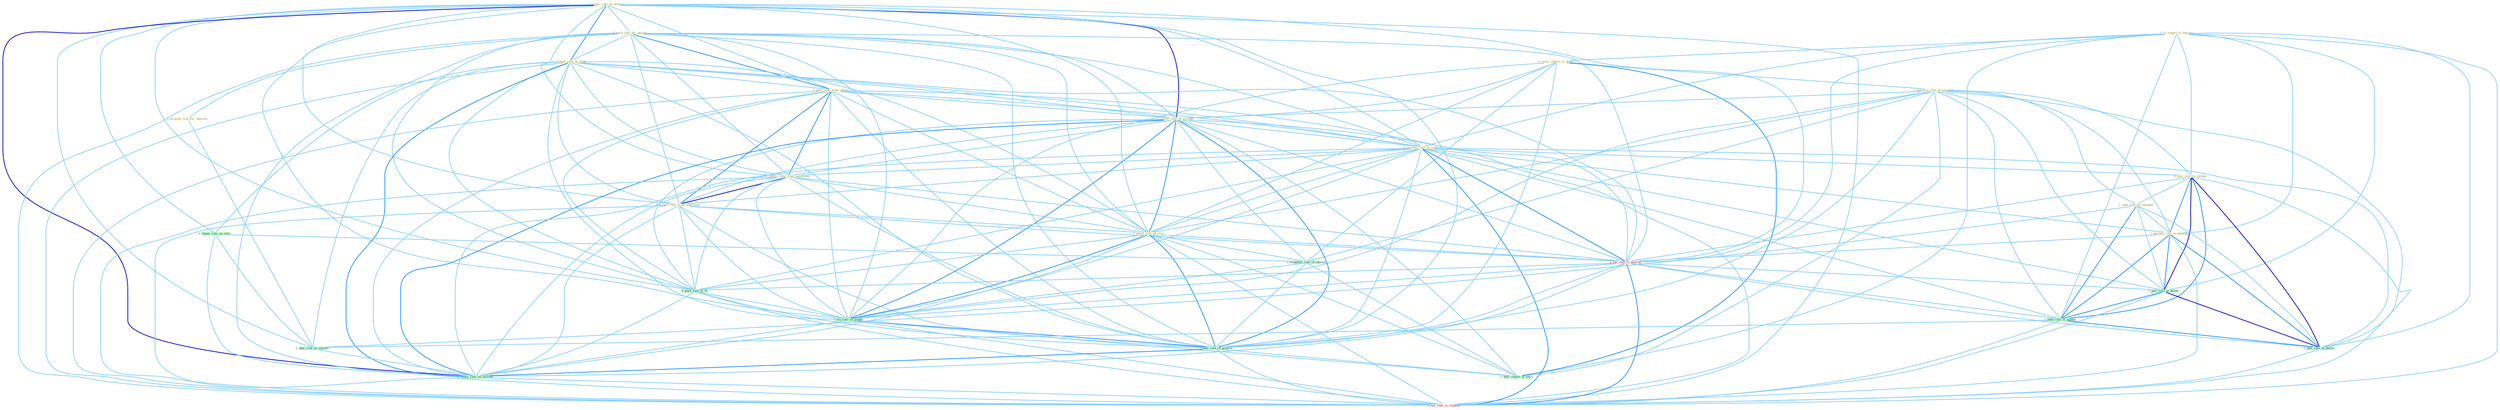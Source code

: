 Graph G{ 
    node
    [shape=polygon,style=filled,width=.5,height=.06,color="#BDFCC9",fixedsize=true,fontsize=4,
    fontcolor="#2f4f4f"];
    {node
    [color="#ffffe0", fontcolor="#8b7d6b"] "1_lower_rate_on_million " "1_is_report_in_bureau " "0_earn_rate_for_period " "1_were_report_of_death " "1_downsiz_role_of_parastat " "1_reckon_rate_on_bond " "0_earn_rate_from_agenc " "1_lower_rate_of_million " "0_increas_rate_in_coupl " "0_receiv_rate_from_entitynam " "0_plai_role_in_collaps " "1_take_role_at_compani " "1_hamper_role_in_attempt " "0_expect_rate_from_entitynam " "1_affect_rate_of_issu " "1_present_risk_for_investor "}
{node [color="#fff0f5", fontcolor="#b22222"] "0_pai_rate_in_quarter " "0_eas_rate_in_respons "}
edge [color="#B0E2FF"];

	"1_lower_rate_on_million " -- "0_earn_rate_for_period " [w="1", color="#87cefa" ];
	"1_lower_rate_on_million " -- "1_reckon_rate_on_bond " [w="2", color="#1e90ff" , len=0.8];
	"1_lower_rate_on_million " -- "0_earn_rate_from_agenc " [w="1", color="#87cefa" ];
	"1_lower_rate_on_million " -- "1_lower_rate_of_million " [w="3", color="#0000cd" , len=0.6];
	"1_lower_rate_on_million " -- "0_increas_rate_in_coupl " [w="1", color="#87cefa" ];
	"1_lower_rate_on_million " -- "0_receiv_rate_from_entitynam " [w="1", color="#87cefa" ];
	"1_lower_rate_on_million " -- "0_expect_rate_from_entitynam " [w="1", color="#87cefa" ];
	"1_lower_rate_on_million " -- "1_affect_rate_of_issu " [w="1", color="#87cefa" ];
	"1_lower_rate_on_million " -- "1_impos_rule_on_state " [w="1", color="#87cefa" ];
	"1_lower_rate_on_million " -- "0_pai_rate_in_quarter " [w="1", color="#87cefa" ];
	"1_lower_rate_on_million " -- "0_push_rate_to_% " [w="1", color="#87cefa" ];
	"1_lower_rate_on_million " -- "1_take_risk_on_outcom " [w="1", color="#87cefa" ];
	"1_lower_rate_on_million " -- "1_wa_rate_of_month " [w="1", color="#87cefa" ];
	"1_lower_rate_on_million " -- "1_reduc_rate_of_growth " [w="1", color="#87cefa" ];
	"1_lower_rate_on_million " -- "1_reduc_rate_on_million " [w="3", color="#0000cd" , len=0.6];
	"1_lower_rate_on_million " -- "0_eas_rate_in_respons " [w="1", color="#87cefa" ];
	"1_is_report_in_bureau " -- "1_were_report_of_death " [w="1", color="#87cefa" ];
	"1_is_report_in_bureau " -- "0_increas_rate_in_coupl " [w="1", color="#87cefa" ];
	"1_is_report_in_bureau " -- "0_plai_role_in_collaps " [w="1", color="#87cefa" ];
	"1_is_report_in_bureau " -- "1_hamper_role_in_attempt " [w="1", color="#87cefa" ];
	"1_is_report_in_bureau " -- "0_pai_rate_in_quarter " [w="1", color="#87cefa" ];
	"1_is_report_in_bureau " -- "1_plai_role_in_decad " [w="1", color="#87cefa" ];
	"1_is_report_in_bureau " -- "1_take_role_in_manag " [w="1", color="#87cefa" ];
	"1_is_report_in_bureau " -- "1_plai_role_in_declin " [w="1", color="#87cefa" ];
	"1_is_report_in_bureau " -- "1_hurt_report_of_earn " [w="1", color="#87cefa" ];
	"1_is_report_in_bureau " -- "0_eas_rate_in_respons " [w="1", color="#87cefa" ];
	"0_earn_rate_for_period " -- "1_reckon_rate_on_bond " [w="1", color="#87cefa" ];
	"0_earn_rate_for_period " -- "0_earn_rate_from_agenc " [w="2", color="#1e90ff" , len=0.8];
	"0_earn_rate_for_period " -- "1_lower_rate_of_million " [w="1", color="#87cefa" ];
	"0_earn_rate_for_period " -- "0_increas_rate_in_coupl " [w="1", color="#87cefa" ];
	"0_earn_rate_for_period " -- "0_receiv_rate_from_entitynam " [w="1", color="#87cefa" ];
	"0_earn_rate_for_period " -- "0_expect_rate_from_entitynam " [w="1", color="#87cefa" ];
	"0_earn_rate_for_period " -- "1_affect_rate_of_issu " [w="1", color="#87cefa" ];
	"0_earn_rate_for_period " -- "1_present_risk_for_investor " [w="1", color="#87cefa" ];
	"0_earn_rate_for_period " -- "0_pai_rate_in_quarter " [w="1", color="#87cefa" ];
	"0_earn_rate_for_period " -- "0_push_rate_to_% " [w="1", color="#87cefa" ];
	"0_earn_rate_for_period " -- "1_wa_rate_of_month " [w="1", color="#87cefa" ];
	"0_earn_rate_for_period " -- "1_reduc_rate_of_growth " [w="1", color="#87cefa" ];
	"0_earn_rate_for_period " -- "1_reduc_rate_on_million " [w="1", color="#87cefa" ];
	"0_earn_rate_for_period " -- "0_eas_rate_in_respons " [w="1", color="#87cefa" ];
	"1_were_report_of_death " -- "1_downsiz_role_of_parastat " [w="1", color="#87cefa" ];
	"1_were_report_of_death " -- "1_lower_rate_of_million " [w="1", color="#87cefa" ];
	"1_were_report_of_death " -- "1_affect_rate_of_issu " [w="1", color="#87cefa" ];
	"1_were_report_of_death " -- "1_establish_rule_of_immun " [w="1", color="#87cefa" ];
	"1_were_report_of_death " -- "1_wa_rate_of_month " [w="1", color="#87cefa" ];
	"1_were_report_of_death " -- "1_reduc_rate_of_growth " [w="1", color="#87cefa" ];
	"1_were_report_of_death " -- "1_hurt_report_of_earn " [w="2", color="#1e90ff" , len=0.8];
	"1_downsiz_role_of_parastat " -- "1_lower_rate_of_million " [w="1", color="#87cefa" ];
	"1_downsiz_role_of_parastat " -- "0_plai_role_in_collaps " [w="1", color="#87cefa" ];
	"1_downsiz_role_of_parastat " -- "1_take_role_at_compani " [w="1", color="#87cefa" ];
	"1_downsiz_role_of_parastat " -- "1_hamper_role_in_attempt " [w="1", color="#87cefa" ];
	"1_downsiz_role_of_parastat " -- "1_affect_rate_of_issu " [w="1", color="#87cefa" ];
	"1_downsiz_role_of_parastat " -- "1_plai_role_in_decad " [w="1", color="#87cefa" ];
	"1_downsiz_role_of_parastat " -- "1_take_role_in_manag " [w="1", color="#87cefa" ];
	"1_downsiz_role_of_parastat " -- "1_establish_rule_of_immun " [w="1", color="#87cefa" ];
	"1_downsiz_role_of_parastat " -- "1_plai_role_in_declin " [w="1", color="#87cefa" ];
	"1_downsiz_role_of_parastat " -- "1_wa_rate_of_month " [w="1", color="#87cefa" ];
	"1_downsiz_role_of_parastat " -- "1_reduc_rate_of_growth " [w="1", color="#87cefa" ];
	"1_downsiz_role_of_parastat " -- "1_hurt_report_of_earn " [w="1", color="#87cefa" ];
	"1_reckon_rate_on_bond " -- "0_earn_rate_from_agenc " [w="1", color="#87cefa" ];
	"1_reckon_rate_on_bond " -- "1_lower_rate_of_million " [w="1", color="#87cefa" ];
	"1_reckon_rate_on_bond " -- "0_increas_rate_in_coupl " [w="1", color="#87cefa" ];
	"1_reckon_rate_on_bond " -- "0_receiv_rate_from_entitynam " [w="1", color="#87cefa" ];
	"1_reckon_rate_on_bond " -- "0_expect_rate_from_entitynam " [w="1", color="#87cefa" ];
	"1_reckon_rate_on_bond " -- "1_affect_rate_of_issu " [w="1", color="#87cefa" ];
	"1_reckon_rate_on_bond " -- "1_impos_rule_on_state " [w="1", color="#87cefa" ];
	"1_reckon_rate_on_bond " -- "0_pai_rate_in_quarter " [w="1", color="#87cefa" ];
	"1_reckon_rate_on_bond " -- "0_push_rate_to_% " [w="1", color="#87cefa" ];
	"1_reckon_rate_on_bond " -- "1_take_risk_on_outcom " [w="1", color="#87cefa" ];
	"1_reckon_rate_on_bond " -- "1_wa_rate_of_month " [w="1", color="#87cefa" ];
	"1_reckon_rate_on_bond " -- "1_reduc_rate_of_growth " [w="1", color="#87cefa" ];
	"1_reckon_rate_on_bond " -- "1_reduc_rate_on_million " [w="2", color="#1e90ff" , len=0.8];
	"1_reckon_rate_on_bond " -- "0_eas_rate_in_respons " [w="1", color="#87cefa" ];
	"0_earn_rate_from_agenc " -- "1_lower_rate_of_million " [w="1", color="#87cefa" ];
	"0_earn_rate_from_agenc " -- "0_increas_rate_in_coupl " [w="1", color="#87cefa" ];
	"0_earn_rate_from_agenc " -- "0_receiv_rate_from_entitynam " [w="2", color="#1e90ff" , len=0.8];
	"0_earn_rate_from_agenc " -- "0_expect_rate_from_entitynam " [w="2", color="#1e90ff" , len=0.8];
	"0_earn_rate_from_agenc " -- "1_affect_rate_of_issu " [w="1", color="#87cefa" ];
	"0_earn_rate_from_agenc " -- "0_pai_rate_in_quarter " [w="1", color="#87cefa" ];
	"0_earn_rate_from_agenc " -- "0_push_rate_to_% " [w="1", color="#87cefa" ];
	"0_earn_rate_from_agenc " -- "1_wa_rate_of_month " [w="1", color="#87cefa" ];
	"0_earn_rate_from_agenc " -- "1_reduc_rate_of_growth " [w="1", color="#87cefa" ];
	"0_earn_rate_from_agenc " -- "1_reduc_rate_on_million " [w="1", color="#87cefa" ];
	"0_earn_rate_from_agenc " -- "0_eas_rate_in_respons " [w="1", color="#87cefa" ];
	"1_lower_rate_of_million " -- "0_increas_rate_in_coupl " [w="1", color="#87cefa" ];
	"1_lower_rate_of_million " -- "0_receiv_rate_from_entitynam " [w="1", color="#87cefa" ];
	"1_lower_rate_of_million " -- "0_expect_rate_from_entitynam " [w="1", color="#87cefa" ];
	"1_lower_rate_of_million " -- "1_affect_rate_of_issu " [w="2", color="#1e90ff" , len=0.8];
	"1_lower_rate_of_million " -- "0_pai_rate_in_quarter " [w="1", color="#87cefa" ];
	"1_lower_rate_of_million " -- "0_push_rate_to_% " [w="1", color="#87cefa" ];
	"1_lower_rate_of_million " -- "1_establish_rule_of_immun " [w="1", color="#87cefa" ];
	"1_lower_rate_of_million " -- "1_wa_rate_of_month " [w="2", color="#1e90ff" , len=0.8];
	"1_lower_rate_of_million " -- "1_reduc_rate_of_growth " [w="2", color="#1e90ff" , len=0.8];
	"1_lower_rate_of_million " -- "1_reduc_rate_on_million " [w="2", color="#1e90ff" , len=0.8];
	"1_lower_rate_of_million " -- "1_hurt_report_of_earn " [w="1", color="#87cefa" ];
	"1_lower_rate_of_million " -- "0_eas_rate_in_respons " [w="1", color="#87cefa" ];
	"0_increas_rate_in_coupl " -- "0_receiv_rate_from_entitynam " [w="1", color="#87cefa" ];
	"0_increas_rate_in_coupl " -- "0_plai_role_in_collaps " [w="1", color="#87cefa" ];
	"0_increas_rate_in_coupl " -- "1_hamper_role_in_attempt " [w="1", color="#87cefa" ];
	"0_increas_rate_in_coupl " -- "0_expect_rate_from_entitynam " [w="1", color="#87cefa" ];
	"0_increas_rate_in_coupl " -- "1_affect_rate_of_issu " [w="1", color="#87cefa" ];
	"0_increas_rate_in_coupl " -- "0_pai_rate_in_quarter " [w="2", color="#1e90ff" , len=0.8];
	"0_increas_rate_in_coupl " -- "0_push_rate_to_% " [w="1", color="#87cefa" ];
	"0_increas_rate_in_coupl " -- "1_plai_role_in_decad " [w="1", color="#87cefa" ];
	"0_increas_rate_in_coupl " -- "1_take_role_in_manag " [w="1", color="#87cefa" ];
	"0_increas_rate_in_coupl " -- "1_plai_role_in_declin " [w="1", color="#87cefa" ];
	"0_increas_rate_in_coupl " -- "1_wa_rate_of_month " [w="1", color="#87cefa" ];
	"0_increas_rate_in_coupl " -- "1_reduc_rate_of_growth " [w="1", color="#87cefa" ];
	"0_increas_rate_in_coupl " -- "1_reduc_rate_on_million " [w="1", color="#87cefa" ];
	"0_increas_rate_in_coupl " -- "0_eas_rate_in_respons " [w="2", color="#1e90ff" , len=0.8];
	"0_receiv_rate_from_entitynam " -- "0_expect_rate_from_entitynam " [w="3", color="#0000cd" , len=0.6];
	"0_receiv_rate_from_entitynam " -- "1_affect_rate_of_issu " [w="1", color="#87cefa" ];
	"0_receiv_rate_from_entitynam " -- "0_pai_rate_in_quarter " [w="1", color="#87cefa" ];
	"0_receiv_rate_from_entitynam " -- "0_push_rate_to_% " [w="1", color="#87cefa" ];
	"0_receiv_rate_from_entitynam " -- "1_wa_rate_of_month " [w="1", color="#87cefa" ];
	"0_receiv_rate_from_entitynam " -- "1_reduc_rate_of_growth " [w="1", color="#87cefa" ];
	"0_receiv_rate_from_entitynam " -- "1_reduc_rate_on_million " [w="1", color="#87cefa" ];
	"0_receiv_rate_from_entitynam " -- "0_eas_rate_in_respons " [w="1", color="#87cefa" ];
	"0_plai_role_in_collaps " -- "1_take_role_at_compani " [w="1", color="#87cefa" ];
	"0_plai_role_in_collaps " -- "1_hamper_role_in_attempt " [w="2", color="#1e90ff" , len=0.8];
	"0_plai_role_in_collaps " -- "0_pai_rate_in_quarter " [w="1", color="#87cefa" ];
	"0_plai_role_in_collaps " -- "1_plai_role_in_decad " [w="3", color="#0000cd" , len=0.6];
	"0_plai_role_in_collaps " -- "1_take_role_in_manag " [w="2", color="#1e90ff" , len=0.8];
	"0_plai_role_in_collaps " -- "1_plai_role_in_declin " [w="3", color="#0000cd" , len=0.6];
	"0_plai_role_in_collaps " -- "0_eas_rate_in_respons " [w="1", color="#87cefa" ];
	"1_take_role_at_compani " -- "1_hamper_role_in_attempt " [w="1", color="#87cefa" ];
	"1_take_role_at_compani " -- "1_plai_role_in_decad " [w="1", color="#87cefa" ];
	"1_take_role_at_compani " -- "1_take_role_in_manag " [w="2", color="#1e90ff" , len=0.8];
	"1_take_role_at_compani " -- "1_take_risk_on_outcom " [w="1", color="#87cefa" ];
	"1_take_role_at_compani " -- "1_plai_role_in_declin " [w="1", color="#87cefa" ];
	"1_hamper_role_in_attempt " -- "0_pai_rate_in_quarter " [w="1", color="#87cefa" ];
	"1_hamper_role_in_attempt " -- "1_plai_role_in_decad " [w="2", color="#1e90ff" , len=0.8];
	"1_hamper_role_in_attempt " -- "1_take_role_in_manag " [w="2", color="#1e90ff" , len=0.8];
	"1_hamper_role_in_attempt " -- "1_plai_role_in_declin " [w="2", color="#1e90ff" , len=0.8];
	"1_hamper_role_in_attempt " -- "0_eas_rate_in_respons " [w="1", color="#87cefa" ];
	"0_expect_rate_from_entitynam " -- "1_affect_rate_of_issu " [w="1", color="#87cefa" ];
	"0_expect_rate_from_entitynam " -- "0_pai_rate_in_quarter " [w="1", color="#87cefa" ];
	"0_expect_rate_from_entitynam " -- "0_push_rate_to_% " [w="1", color="#87cefa" ];
	"0_expect_rate_from_entitynam " -- "1_wa_rate_of_month " [w="1", color="#87cefa" ];
	"0_expect_rate_from_entitynam " -- "1_reduc_rate_of_growth " [w="1", color="#87cefa" ];
	"0_expect_rate_from_entitynam " -- "1_reduc_rate_on_million " [w="1", color="#87cefa" ];
	"0_expect_rate_from_entitynam " -- "0_eas_rate_in_respons " [w="1", color="#87cefa" ];
	"1_affect_rate_of_issu " -- "0_pai_rate_in_quarter " [w="1", color="#87cefa" ];
	"1_affect_rate_of_issu " -- "0_push_rate_to_% " [w="1", color="#87cefa" ];
	"1_affect_rate_of_issu " -- "1_establish_rule_of_immun " [w="1", color="#87cefa" ];
	"1_affect_rate_of_issu " -- "1_wa_rate_of_month " [w="2", color="#1e90ff" , len=0.8];
	"1_affect_rate_of_issu " -- "1_reduc_rate_of_growth " [w="2", color="#1e90ff" , len=0.8];
	"1_affect_rate_of_issu " -- "1_reduc_rate_on_million " [w="1", color="#87cefa" ];
	"1_affect_rate_of_issu " -- "1_hurt_report_of_earn " [w="1", color="#87cefa" ];
	"1_affect_rate_of_issu " -- "0_eas_rate_in_respons " [w="1", color="#87cefa" ];
	"1_present_risk_for_investor " -- "1_take_risk_on_outcom " [w="1", color="#87cefa" ];
	"1_impos_rule_on_state " -- "1_take_risk_on_outcom " [w="1", color="#87cefa" ];
	"1_impos_rule_on_state " -- "1_establish_rule_of_immun " [w="1", color="#87cefa" ];
	"1_impos_rule_on_state " -- "1_reduc_rate_on_million " [w="1", color="#87cefa" ];
	"0_pai_rate_in_quarter " -- "0_push_rate_to_% " [w="1", color="#87cefa" ];
	"0_pai_rate_in_quarter " -- "1_plai_role_in_decad " [w="1", color="#87cefa" ];
	"0_pai_rate_in_quarter " -- "1_take_role_in_manag " [w="1", color="#87cefa" ];
	"0_pai_rate_in_quarter " -- "1_plai_role_in_declin " [w="1", color="#87cefa" ];
	"0_pai_rate_in_quarter " -- "1_wa_rate_of_month " [w="1", color="#87cefa" ];
	"0_pai_rate_in_quarter " -- "1_reduc_rate_of_growth " [w="1", color="#87cefa" ];
	"0_pai_rate_in_quarter " -- "1_reduc_rate_on_million " [w="1", color="#87cefa" ];
	"0_pai_rate_in_quarter " -- "0_eas_rate_in_respons " [w="2", color="#1e90ff" , len=0.8];
	"0_push_rate_to_% " -- "1_wa_rate_of_month " [w="1", color="#87cefa" ];
	"0_push_rate_to_% " -- "1_reduc_rate_of_growth " [w="1", color="#87cefa" ];
	"0_push_rate_to_% " -- "1_reduc_rate_on_million " [w="1", color="#87cefa" ];
	"0_push_rate_to_% " -- "0_eas_rate_in_respons " [w="1", color="#87cefa" ];
	"1_plai_role_in_decad " -- "1_take_role_in_manag " [w="2", color="#1e90ff" , len=0.8];
	"1_plai_role_in_decad " -- "1_plai_role_in_declin " [w="3", color="#0000cd" , len=0.6];
	"1_plai_role_in_decad " -- "0_eas_rate_in_respons " [w="1", color="#87cefa" ];
	"1_take_role_in_manag " -- "1_take_risk_on_outcom " [w="1", color="#87cefa" ];
	"1_take_role_in_manag " -- "1_plai_role_in_declin " [w="2", color="#1e90ff" , len=0.8];
	"1_take_role_in_manag " -- "0_eas_rate_in_respons " [w="1", color="#87cefa" ];
	"1_take_risk_on_outcom " -- "1_reduc_rate_on_million " [w="1", color="#87cefa" ];
	"1_establish_rule_of_immun " -- "1_wa_rate_of_month " [w="1", color="#87cefa" ];
	"1_establish_rule_of_immun " -- "1_reduc_rate_of_growth " [w="1", color="#87cefa" ];
	"1_establish_rule_of_immun " -- "1_hurt_report_of_earn " [w="1", color="#87cefa" ];
	"1_plai_role_in_declin " -- "0_eas_rate_in_respons " [w="1", color="#87cefa" ];
	"1_wa_rate_of_month " -- "1_reduc_rate_of_growth " [w="2", color="#1e90ff" , len=0.8];
	"1_wa_rate_of_month " -- "1_reduc_rate_on_million " [w="1", color="#87cefa" ];
	"1_wa_rate_of_month " -- "1_hurt_report_of_earn " [w="1", color="#87cefa" ];
	"1_wa_rate_of_month " -- "0_eas_rate_in_respons " [w="1", color="#87cefa" ];
	"1_reduc_rate_of_growth " -- "1_reduc_rate_on_million " [w="2", color="#1e90ff" , len=0.8];
	"1_reduc_rate_of_growth " -- "1_hurt_report_of_earn " [w="1", color="#87cefa" ];
	"1_reduc_rate_of_growth " -- "0_eas_rate_in_respons " [w="1", color="#87cefa" ];
	"1_reduc_rate_on_million " -- "0_eas_rate_in_respons " [w="1", color="#87cefa" ];
}